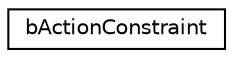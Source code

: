 digraph G
{
  edge [fontname="Helvetica",fontsize="10",labelfontname="Helvetica",labelfontsize="10"];
  node [fontname="Helvetica",fontsize="10",shape=record];
  rankdir=LR;
  Node1 [label="bActionConstraint",height=0.2,width=0.4,color="black", fillcolor="white", style="filled",URL="$da/dc5/structbActionConstraint.html"];
}
